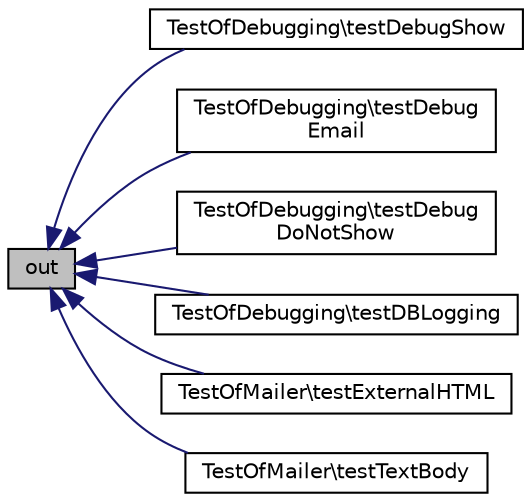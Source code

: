 digraph "out"
{
  edge [fontname="Helvetica",fontsize="10",labelfontname="Helvetica",labelfontsize="10"];
  node [fontname="Helvetica",fontsize="10",shape=record];
  rankdir="LR";
  Node1 [label="out",height=0.2,width=0.4,color="black", fillcolor="grey75", style="filled" fontcolor="black"];
  Node1 -> Node2 [dir="back",color="midnightblue",fontsize="10",style="solid",fontname="Helvetica"];
  Node2 [label="TestOfDebugging\\testDebugShow",height=0.2,width=0.4,color="black", fillcolor="white", style="filled",URL="$class_test_of_debugging.html#a00ea7db80f16ee9dd7e120c40464d5be"];
  Node1 -> Node3 [dir="back",color="midnightblue",fontsize="10",style="solid",fontname="Helvetica"];
  Node3 [label="TestOfDebugging\\testDebug\lEmail",height=0.2,width=0.4,color="black", fillcolor="white", style="filled",URL="$class_test_of_debugging.html#a20a2b7c298ff881e54ad972b2b74ed08"];
  Node1 -> Node4 [dir="back",color="midnightblue",fontsize="10",style="solid",fontname="Helvetica"];
  Node4 [label="TestOfDebugging\\testDebug\lDoNotShow",height=0.2,width=0.4,color="black", fillcolor="white", style="filled",URL="$class_test_of_debugging.html#af6085ea0ec630e723bd07f42127553bc"];
  Node1 -> Node5 [dir="back",color="midnightblue",fontsize="10",style="solid",fontname="Helvetica"];
  Node5 [label="TestOfDebugging\\testDBLogging",height=0.2,width=0.4,color="black", fillcolor="white", style="filled",URL="$class_test_of_debugging.html#ae63260ebe9fe2a4807d629726a79fb85"];
  Node1 -> Node6 [dir="back",color="midnightblue",fontsize="10",style="solid",fontname="Helvetica"];
  Node6 [label="TestOfMailer\\testExternalHTML",height=0.2,width=0.4,color="black", fillcolor="white", style="filled",URL="$class_test_of_mailer.html#a58dee5a42b1ea47bb85d66800b807b90"];
  Node1 -> Node7 [dir="back",color="midnightblue",fontsize="10",style="solid",fontname="Helvetica"];
  Node7 [label="TestOfMailer\\testTextBody",height=0.2,width=0.4,color="black", fillcolor="white", style="filled",URL="$class_test_of_mailer.html#ad393270b1f7f679fa827819b441f3abd"];
}
